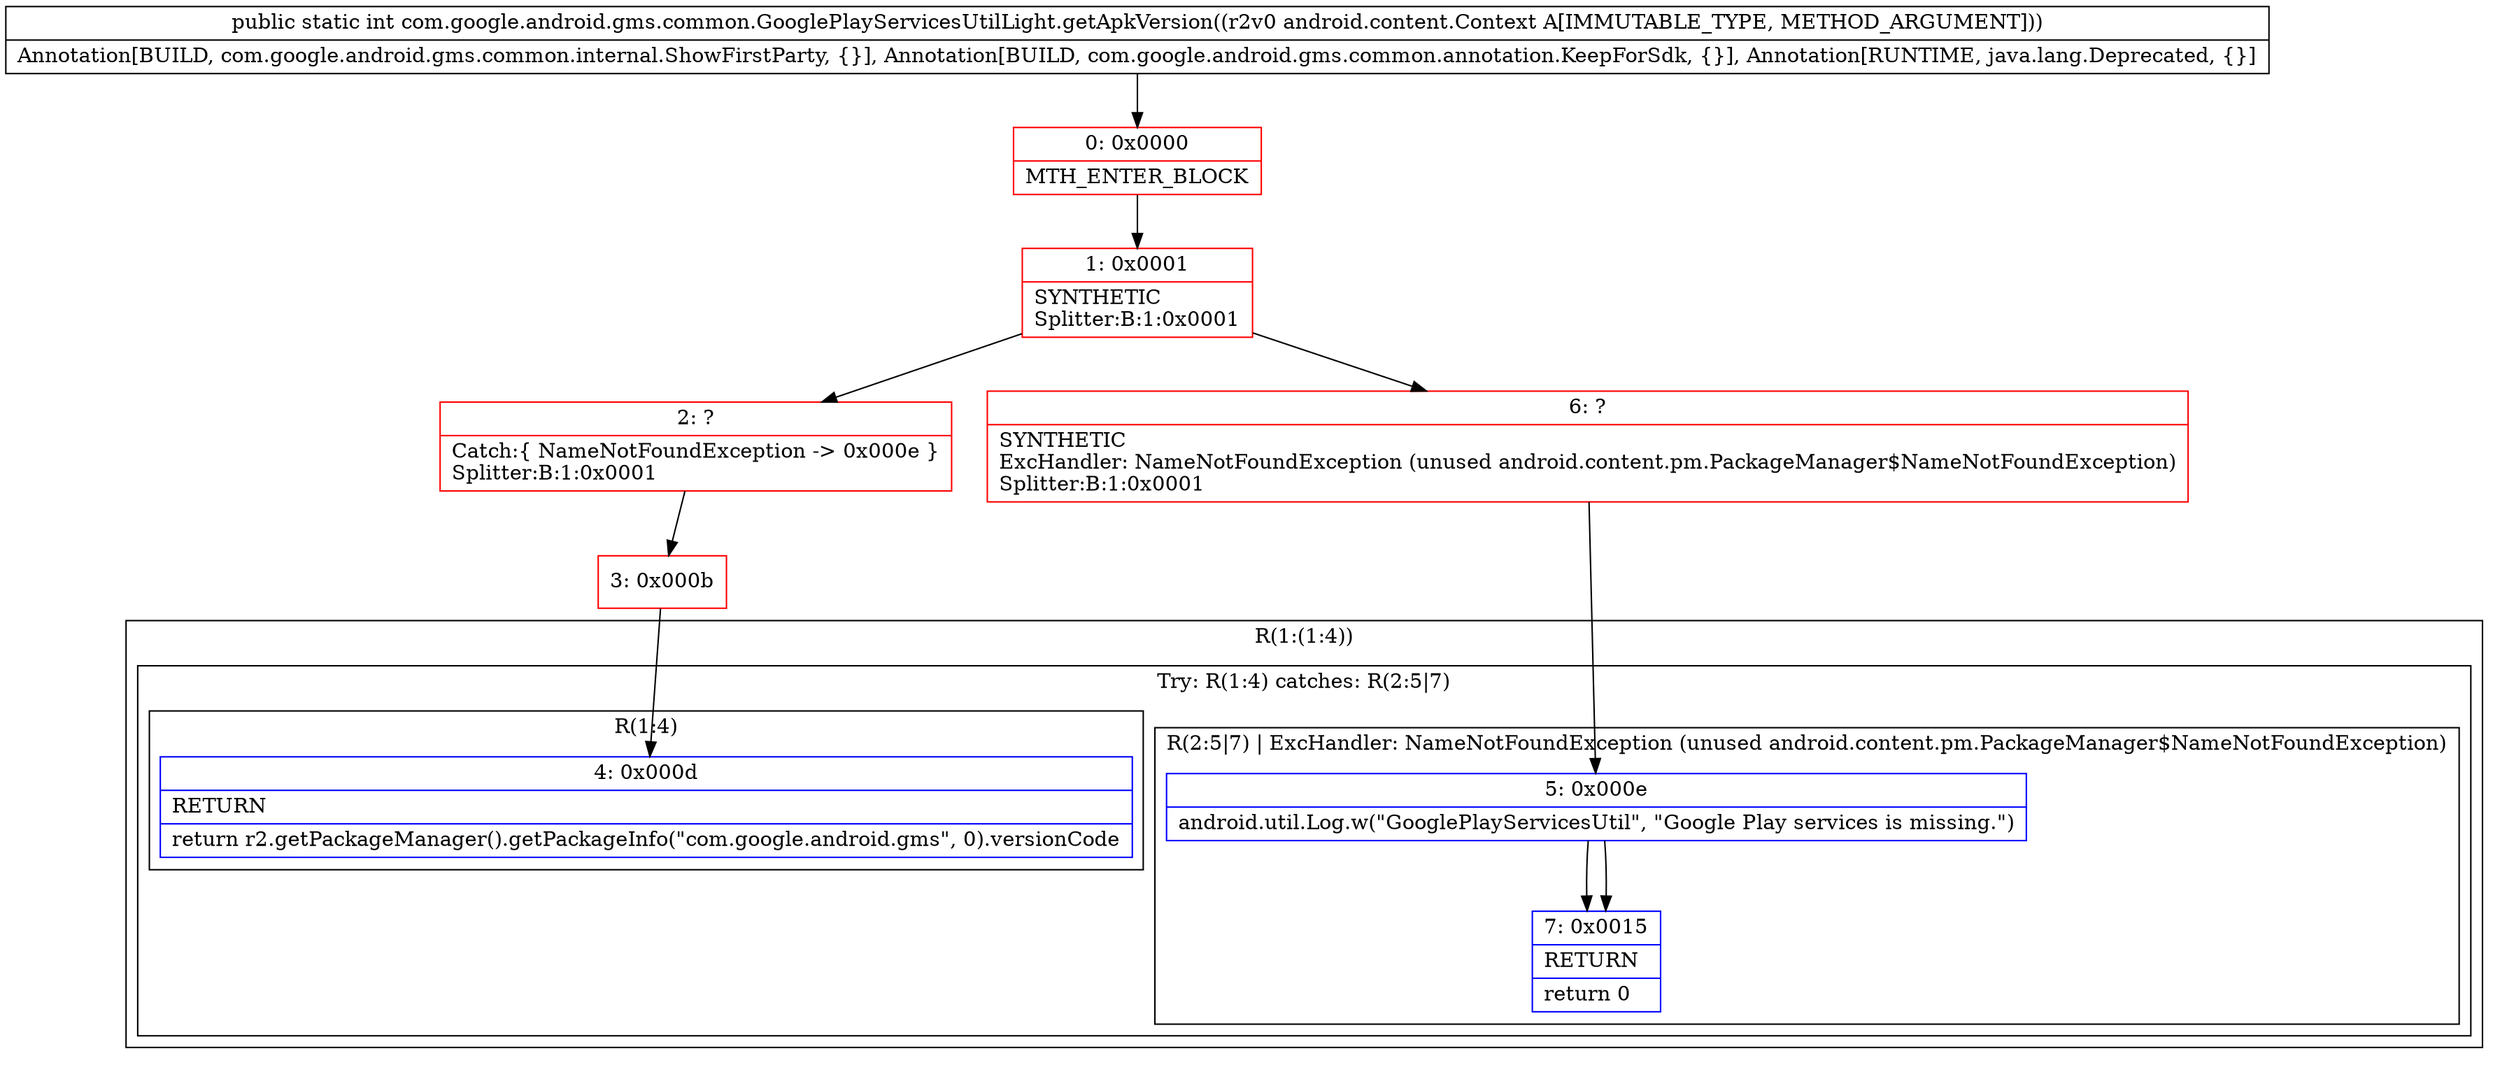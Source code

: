 digraph "CFG forcom.google.android.gms.common.GooglePlayServicesUtilLight.getApkVersion(Landroid\/content\/Context;)I" {
subgraph cluster_Region_320635792 {
label = "R(1:(1:4))";
node [shape=record,color=blue];
subgraph cluster_TryCatchRegion_1031969781 {
label = "Try: R(1:4) catches: R(2:5|7)";
node [shape=record,color=blue];
subgraph cluster_Region_1378662984 {
label = "R(1:4)";
node [shape=record,color=blue];
Node_4 [shape=record,label="{4\:\ 0x000d|RETURN\l|return r2.getPackageManager().getPackageInfo(\"com.google.android.gms\", 0).versionCode\l}"];
}
subgraph cluster_Region_2118436060 {
label = "R(2:5|7) | ExcHandler: NameNotFoundException (unused android.content.pm.PackageManager$NameNotFoundException)\l";
node [shape=record,color=blue];
Node_5 [shape=record,label="{5\:\ 0x000e|android.util.Log.w(\"GooglePlayServicesUtil\", \"Google Play services is missing.\")\l}"];
Node_7 [shape=record,label="{7\:\ 0x0015|RETURN\l|return 0\l}"];
}
}
}
subgraph cluster_Region_2118436060 {
label = "R(2:5|7) | ExcHandler: NameNotFoundException (unused android.content.pm.PackageManager$NameNotFoundException)\l";
node [shape=record,color=blue];
Node_5 [shape=record,label="{5\:\ 0x000e|android.util.Log.w(\"GooglePlayServicesUtil\", \"Google Play services is missing.\")\l}"];
Node_7 [shape=record,label="{7\:\ 0x0015|RETURN\l|return 0\l}"];
}
Node_0 [shape=record,color=red,label="{0\:\ 0x0000|MTH_ENTER_BLOCK\l}"];
Node_1 [shape=record,color=red,label="{1\:\ 0x0001|SYNTHETIC\lSplitter:B:1:0x0001\l}"];
Node_2 [shape=record,color=red,label="{2\:\ ?|Catch:\{ NameNotFoundException \-\> 0x000e \}\lSplitter:B:1:0x0001\l}"];
Node_3 [shape=record,color=red,label="{3\:\ 0x000b}"];
Node_6 [shape=record,color=red,label="{6\:\ ?|SYNTHETIC\lExcHandler: NameNotFoundException (unused android.content.pm.PackageManager$NameNotFoundException)\lSplitter:B:1:0x0001\l}"];
MethodNode[shape=record,label="{public static int com.google.android.gms.common.GooglePlayServicesUtilLight.getApkVersion((r2v0 android.content.Context A[IMMUTABLE_TYPE, METHOD_ARGUMENT]))  | Annotation[BUILD, com.google.android.gms.common.internal.ShowFirstParty, \{\}], Annotation[BUILD, com.google.android.gms.common.annotation.KeepForSdk, \{\}], Annotation[RUNTIME, java.lang.Deprecated, \{\}]\l}"];
MethodNode -> Node_0;
Node_5 -> Node_7;
Node_5 -> Node_7;
Node_0 -> Node_1;
Node_1 -> Node_2;
Node_1 -> Node_6;
Node_2 -> Node_3;
Node_3 -> Node_4;
Node_6 -> Node_5;
}

